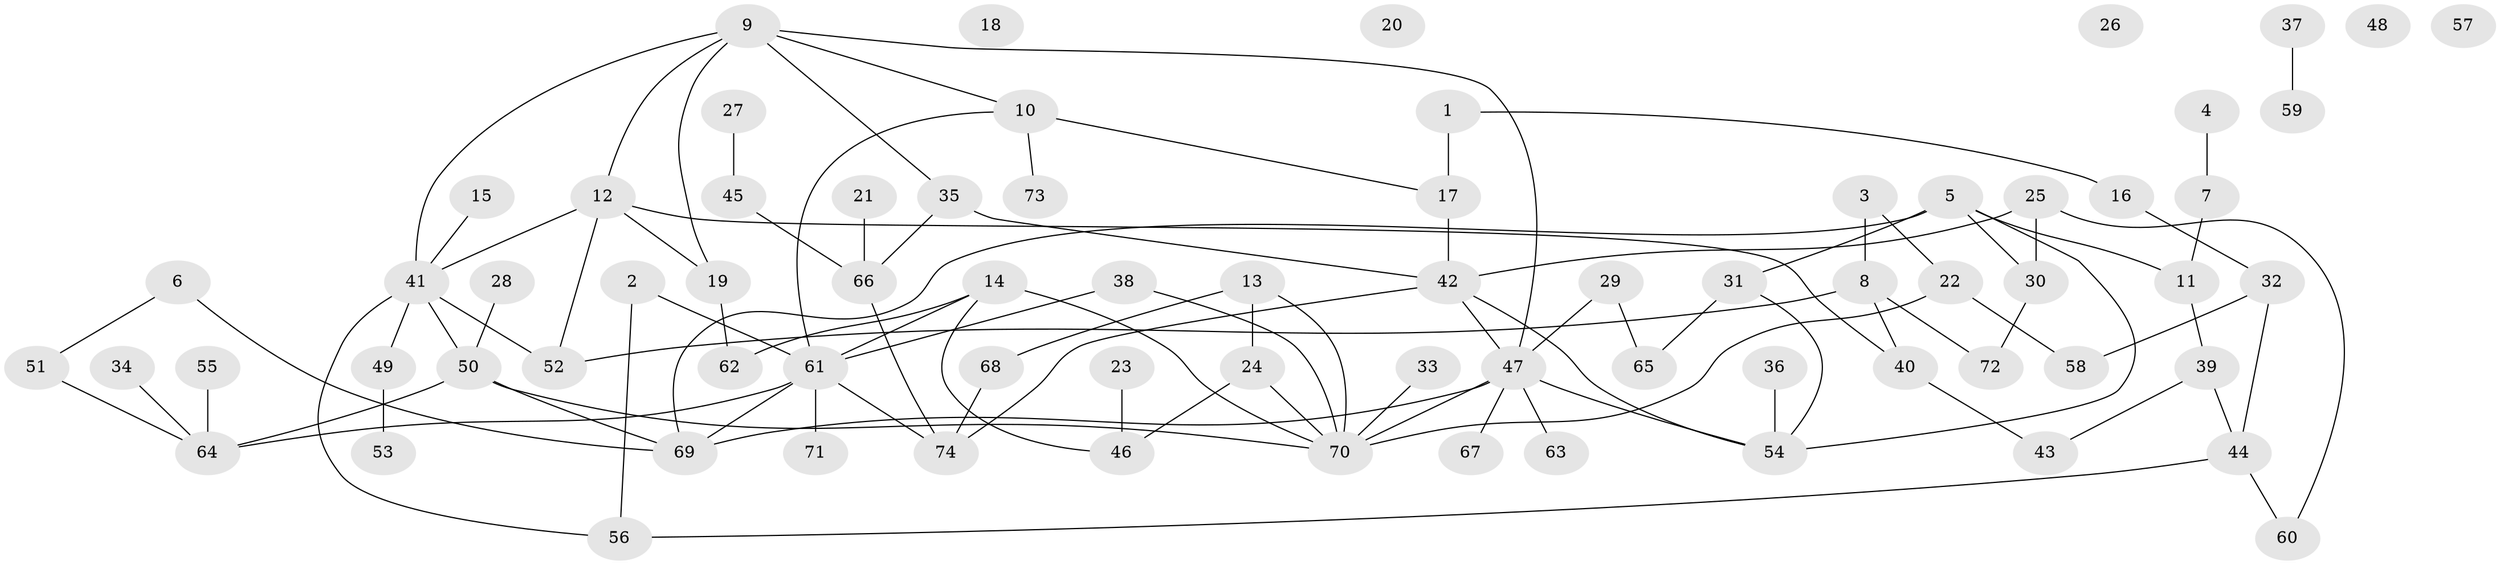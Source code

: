 // coarse degree distribution, {3: 0.23529411764705882, 6: 0.23529411764705882, 1: 0.11764705882352941, 5: 0.11764705882352941, 2: 0.11764705882352941, 4: 0.11764705882352941, 8: 0.058823529411764705}
// Generated by graph-tools (version 1.1) at 2025/35/03/04/25 23:35:52]
// undirected, 74 vertices, 99 edges
graph export_dot {
  node [color=gray90,style=filled];
  1;
  2;
  3;
  4;
  5;
  6;
  7;
  8;
  9;
  10;
  11;
  12;
  13;
  14;
  15;
  16;
  17;
  18;
  19;
  20;
  21;
  22;
  23;
  24;
  25;
  26;
  27;
  28;
  29;
  30;
  31;
  32;
  33;
  34;
  35;
  36;
  37;
  38;
  39;
  40;
  41;
  42;
  43;
  44;
  45;
  46;
  47;
  48;
  49;
  50;
  51;
  52;
  53;
  54;
  55;
  56;
  57;
  58;
  59;
  60;
  61;
  62;
  63;
  64;
  65;
  66;
  67;
  68;
  69;
  70;
  71;
  72;
  73;
  74;
  1 -- 16;
  1 -- 17;
  2 -- 56;
  2 -- 61;
  3 -- 8;
  3 -- 22;
  4 -- 7;
  5 -- 11;
  5 -- 30;
  5 -- 31;
  5 -- 54;
  5 -- 69;
  6 -- 51;
  6 -- 69;
  7 -- 11;
  8 -- 40;
  8 -- 52;
  8 -- 72;
  9 -- 10;
  9 -- 12;
  9 -- 19;
  9 -- 35;
  9 -- 41;
  9 -- 47;
  10 -- 17;
  10 -- 61;
  10 -- 73;
  11 -- 39;
  12 -- 19;
  12 -- 40;
  12 -- 41;
  12 -- 52;
  13 -- 24;
  13 -- 68;
  13 -- 70;
  14 -- 46;
  14 -- 61;
  14 -- 62;
  14 -- 70;
  15 -- 41;
  16 -- 32;
  17 -- 42;
  19 -- 62;
  21 -- 66;
  22 -- 58;
  22 -- 70;
  23 -- 46;
  24 -- 46;
  24 -- 70;
  25 -- 30;
  25 -- 42;
  25 -- 60;
  27 -- 45;
  28 -- 50;
  29 -- 47;
  29 -- 65;
  30 -- 72;
  31 -- 54;
  31 -- 65;
  32 -- 44;
  32 -- 58;
  33 -- 70;
  34 -- 64;
  35 -- 42;
  35 -- 66;
  36 -- 54;
  37 -- 59;
  38 -- 61;
  38 -- 70;
  39 -- 43;
  39 -- 44;
  40 -- 43;
  41 -- 49;
  41 -- 50;
  41 -- 52;
  41 -- 56;
  42 -- 47;
  42 -- 54;
  42 -- 74;
  44 -- 56;
  44 -- 60;
  45 -- 66;
  47 -- 54;
  47 -- 63;
  47 -- 67;
  47 -- 69;
  47 -- 70;
  49 -- 53;
  50 -- 64;
  50 -- 69;
  50 -- 70;
  51 -- 64;
  55 -- 64;
  61 -- 64;
  61 -- 69;
  61 -- 71;
  61 -- 74;
  66 -- 74;
  68 -- 74;
}
